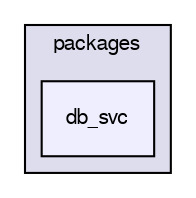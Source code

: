 digraph "/dev/shm/kenichi/update-e1039-doc/e1039-core/packages/db_svc" {
  bgcolor=transparent;
  compound=true
  node [ fontsize="10", fontname="FreeSans"];
  edge [ labelfontsize="10", labelfontname="FreeSans"];
  subgraph clusterdir_8ea7cac0f8d8113a9a7e5b799137b771 {
    graph [ bgcolor="#ddddee", pencolor="black", label="packages" fontname="FreeSans", fontsize="10", URL="dir_8ea7cac0f8d8113a9a7e5b799137b771.html"]
  dir_70fbc567754c78c7943d3b6e8f1518e2 [shape=box, label="db_svc", style="filled", fillcolor="#eeeeff", pencolor="black", URL="dir_70fbc567754c78c7943d3b6e8f1518e2.html"];
  }
}
